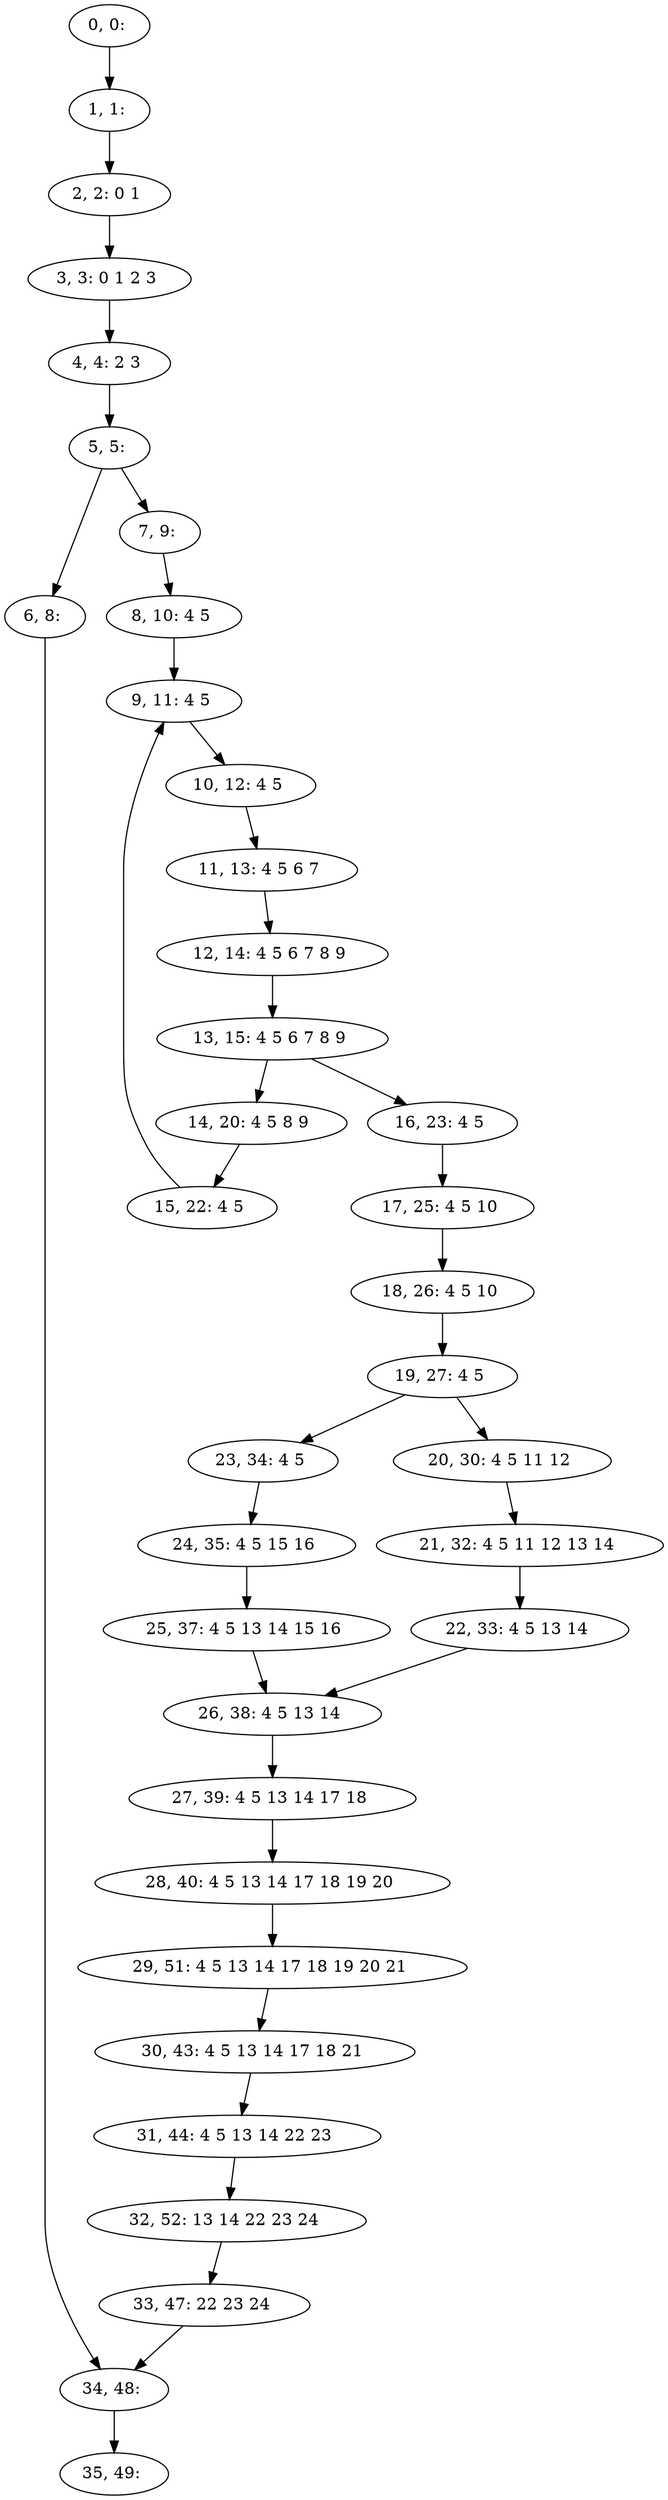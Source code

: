 digraph G {
0[label="0, 0: "];
1[label="1, 1: "];
2[label="2, 2: 0 1 "];
3[label="3, 3: 0 1 2 3 "];
4[label="4, 4: 2 3 "];
5[label="5, 5: "];
6[label="6, 8: "];
7[label="7, 9: "];
8[label="8, 10: 4 5 "];
9[label="9, 11: 4 5 "];
10[label="10, 12: 4 5 "];
11[label="11, 13: 4 5 6 7 "];
12[label="12, 14: 4 5 6 7 8 9 "];
13[label="13, 15: 4 5 6 7 8 9 "];
14[label="14, 20: 4 5 8 9 "];
15[label="15, 22: 4 5 "];
16[label="16, 23: 4 5 "];
17[label="17, 25: 4 5 10 "];
18[label="18, 26: 4 5 10 "];
19[label="19, 27: 4 5 "];
20[label="20, 30: 4 5 11 12 "];
21[label="21, 32: 4 5 11 12 13 14 "];
22[label="22, 33: 4 5 13 14 "];
23[label="23, 34: 4 5 "];
24[label="24, 35: 4 5 15 16 "];
25[label="25, 37: 4 5 13 14 15 16 "];
26[label="26, 38: 4 5 13 14 "];
27[label="27, 39: 4 5 13 14 17 18 "];
28[label="28, 40: 4 5 13 14 17 18 19 20 "];
29[label="29, 51: 4 5 13 14 17 18 19 20 21 "];
30[label="30, 43: 4 5 13 14 17 18 21 "];
31[label="31, 44: 4 5 13 14 22 23 "];
32[label="32, 52: 13 14 22 23 24 "];
33[label="33, 47: 22 23 24 "];
34[label="34, 48: "];
35[label="35, 49: "];
0->1 ;
1->2 ;
2->3 ;
3->4 ;
4->5 ;
5->6 ;
5->7 ;
6->34 ;
7->8 ;
8->9 ;
9->10 ;
10->11 ;
11->12 ;
12->13 ;
13->14 ;
13->16 ;
14->15 ;
15->9 ;
16->17 ;
17->18 ;
18->19 ;
19->20 ;
19->23 ;
20->21 ;
21->22 ;
22->26 ;
23->24 ;
24->25 ;
25->26 ;
26->27 ;
27->28 ;
28->29 ;
29->30 ;
30->31 ;
31->32 ;
32->33 ;
33->34 ;
34->35 ;
}
